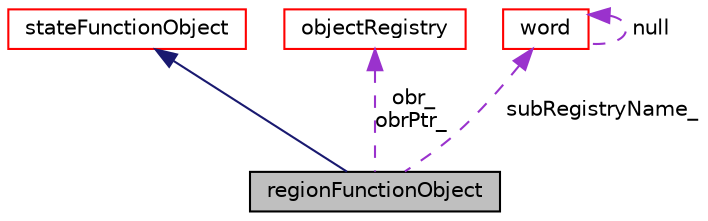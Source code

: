digraph "regionFunctionObject"
{
  bgcolor="transparent";
  edge [fontname="Helvetica",fontsize="10",labelfontname="Helvetica",labelfontsize="10"];
  node [fontname="Helvetica",fontsize="10",shape=record];
  Node1 [label="regionFunctionObject",height=0.2,width=0.4,color="black", fillcolor="grey75", style="filled" fontcolor="black"];
  Node2 -> Node1 [dir="back",color="midnightblue",fontsize="10",style="solid",fontname="Helvetica"];
  Node2 [label="stateFunctionObject",height=0.2,width=0.4,color="red",URL="$classFoam_1_1functionObjects_1_1stateFunctionObject.html",tooltip="Base class for function objects, adding functionality to read/write state information (data required ..."];
  Node3 -> Node1 [dir="back",color="darkorchid3",fontsize="10",style="dashed",label=" obr_\nobrPtr_" ,fontname="Helvetica"];
  Node3 [label="objectRegistry",height=0.2,width=0.4,color="red",URL="$classFoam_1_1objectRegistry.html",tooltip="Registry of regIOobjects. "];
  Node4 -> Node1 [dir="back",color="darkorchid3",fontsize="10",style="dashed",label=" subRegistryName_" ,fontname="Helvetica"];
  Node4 [label="word",height=0.2,width=0.4,color="red",URL="$classFoam_1_1word.html",tooltip="A class for handling words, derived from Foam::string. "];
  Node4 -> Node4 [dir="back",color="darkorchid3",fontsize="10",style="dashed",label=" null" ,fontname="Helvetica"];
}
